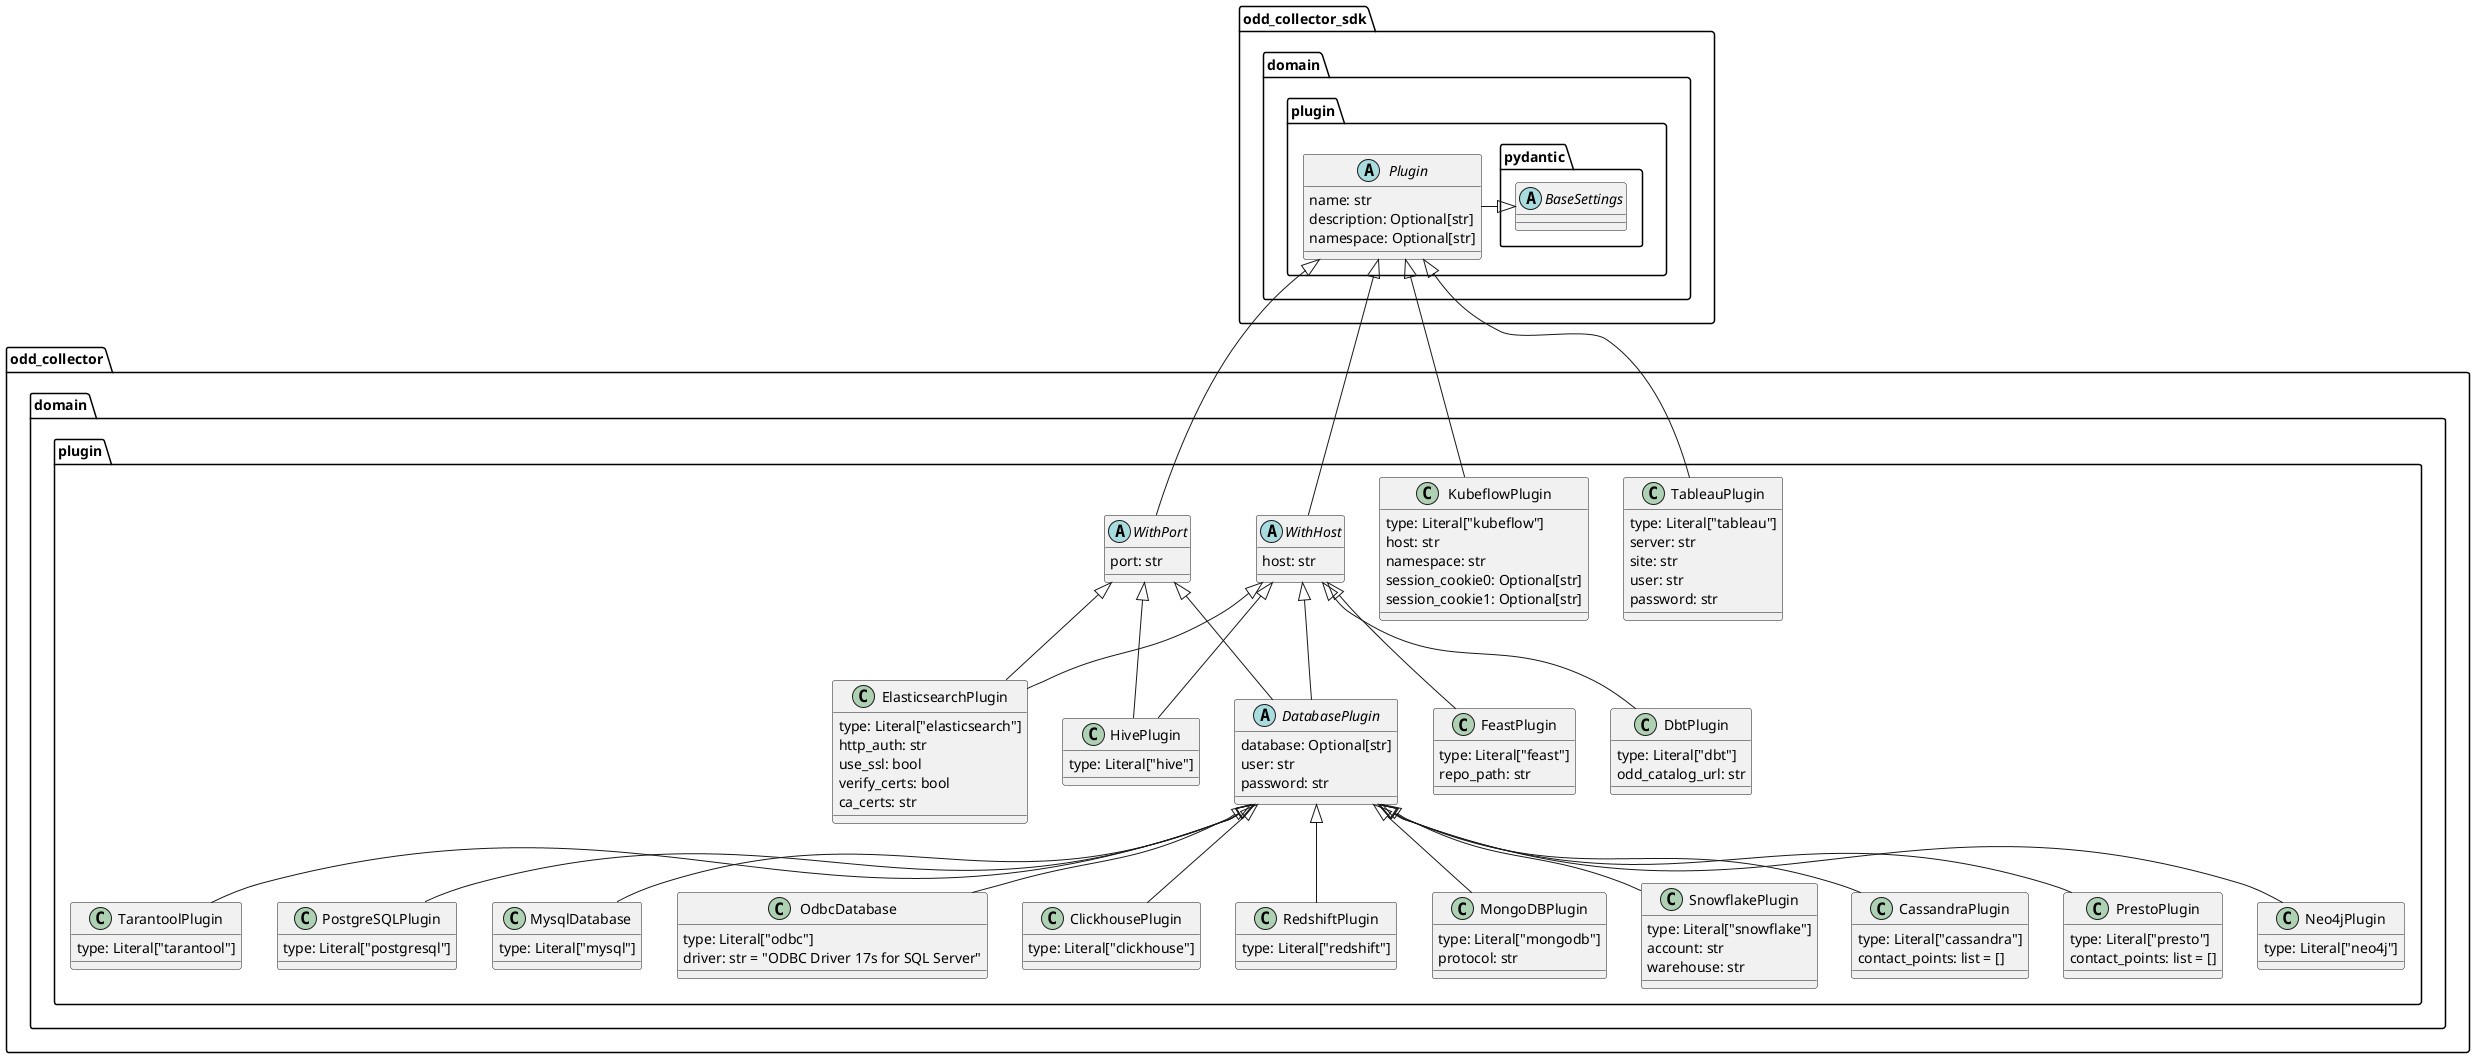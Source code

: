 @startuml

namespace odd_collector_sdk.domain.plugin {
abstract class pydantic.BaseSettings
pydantic.BaseSettings <|- Plugin
abstract class Plugin {
name: str
description: Optional[str]
namespace: Optional[str]
}
}

namespace odd_collector.domain.plugin {

class TableauPlugin{
type: Literal["tableau"]
server: str
site: str
user: str
password: str
}
odd_collector_sdk.domain.plugin.Plugin <|-- TableauPlugin

class KubeflowPlugin {
type: Literal["kubeflow"]
host: str
namespace: str
session_cookie0: Optional[str]
session_cookie1: Optional[str]
}
odd_collector_sdk.domain.plugin.Plugin <|-- KubeflowPlugin

abstract class WithHost {
host: str
}
odd_collector_sdk.domain.plugin.Plugin <|-- WithHost

abstract class WithPort {
port: str
}
odd_collector_sdk.domain.plugin.Plugin <|-- WithPort


abstract class DatabasePlugin {
database: Optional[str]
user: str
password: str
}
WithPort <|-- DatabasePlugin
WithHost <|-- DatabasePlugin


class PostgreSQLPlugin {
type: Literal["postgresql"]
}
DatabasePlugin <|-- PostgreSQLPlugin

class MysqlDatabase {
type: Literal["mysql"]
}
DatabasePlugin <|-- MysqlDatabase

class OdbcDatabase {
type: Literal["odbc"]
driver: str = "ODBC Driver 17s for SQL Server"
}
DatabasePlugin <|-- OdbcDatabase

class ClickhousePlugin {
type: Literal["clickhouse"]
}
DatabasePlugin <|-- ClickhousePlugin

class RedshiftPlugin {
type: Literal["redshift"]
}
DatabasePlugin <|-- RedshiftPlugin

class MongoDBPlugin{
type: Literal["mongodb"]
protocol: str
}
DatabasePlugin <|-- MongoDBPlugin

class SnowflakePlugin{
type: Literal["snowflake"]
account: str
warehouse: str
}
DatabasePlugin <|-- SnowflakePlugin

class CassandraPlugin{
type: Literal["cassandra"]
contact_points: list = []
}
DatabasePlugin <|-- CassandraPlugin

class PrestoPlugin{
type: Literal["presto"]
contact_points: list = []
}
DatabasePlugin <|-- PrestoPlugin

class TarantoolPlugin {
type: Literal["tarantool"]
}
DatabasePlugin <|-- TarantoolPlugin

class Neo4jPlugin{
type: Literal["neo4j"]
}
DatabasePlugin <|-- Neo4jPlugin


TarantoolPlugin -[hidden]> PostgreSQLPlugin

class ElasticsearchPlugin{
type: Literal["elasticsearch"]
http_auth: str
use_ssl: bool
verify_certs: bool
ca_certs: str
}
WithHost <|-- ElasticsearchPlugin
WithPort <|-- ElasticsearchPlugin

class HivePlugin{
type: Literal["hive"]
}
WithHost <|-- HivePlugin
WithPort <|-- HivePlugin

class FeastPlugin{
type: Literal["feast"]
repo_path: str
}
WithHost <|-- FeastPlugin

class DbtPlugin{
type: Literal["dbt"]
odd_catalog_url: str
}
WithHost <|-- DbtPlugin
}
@enduml










